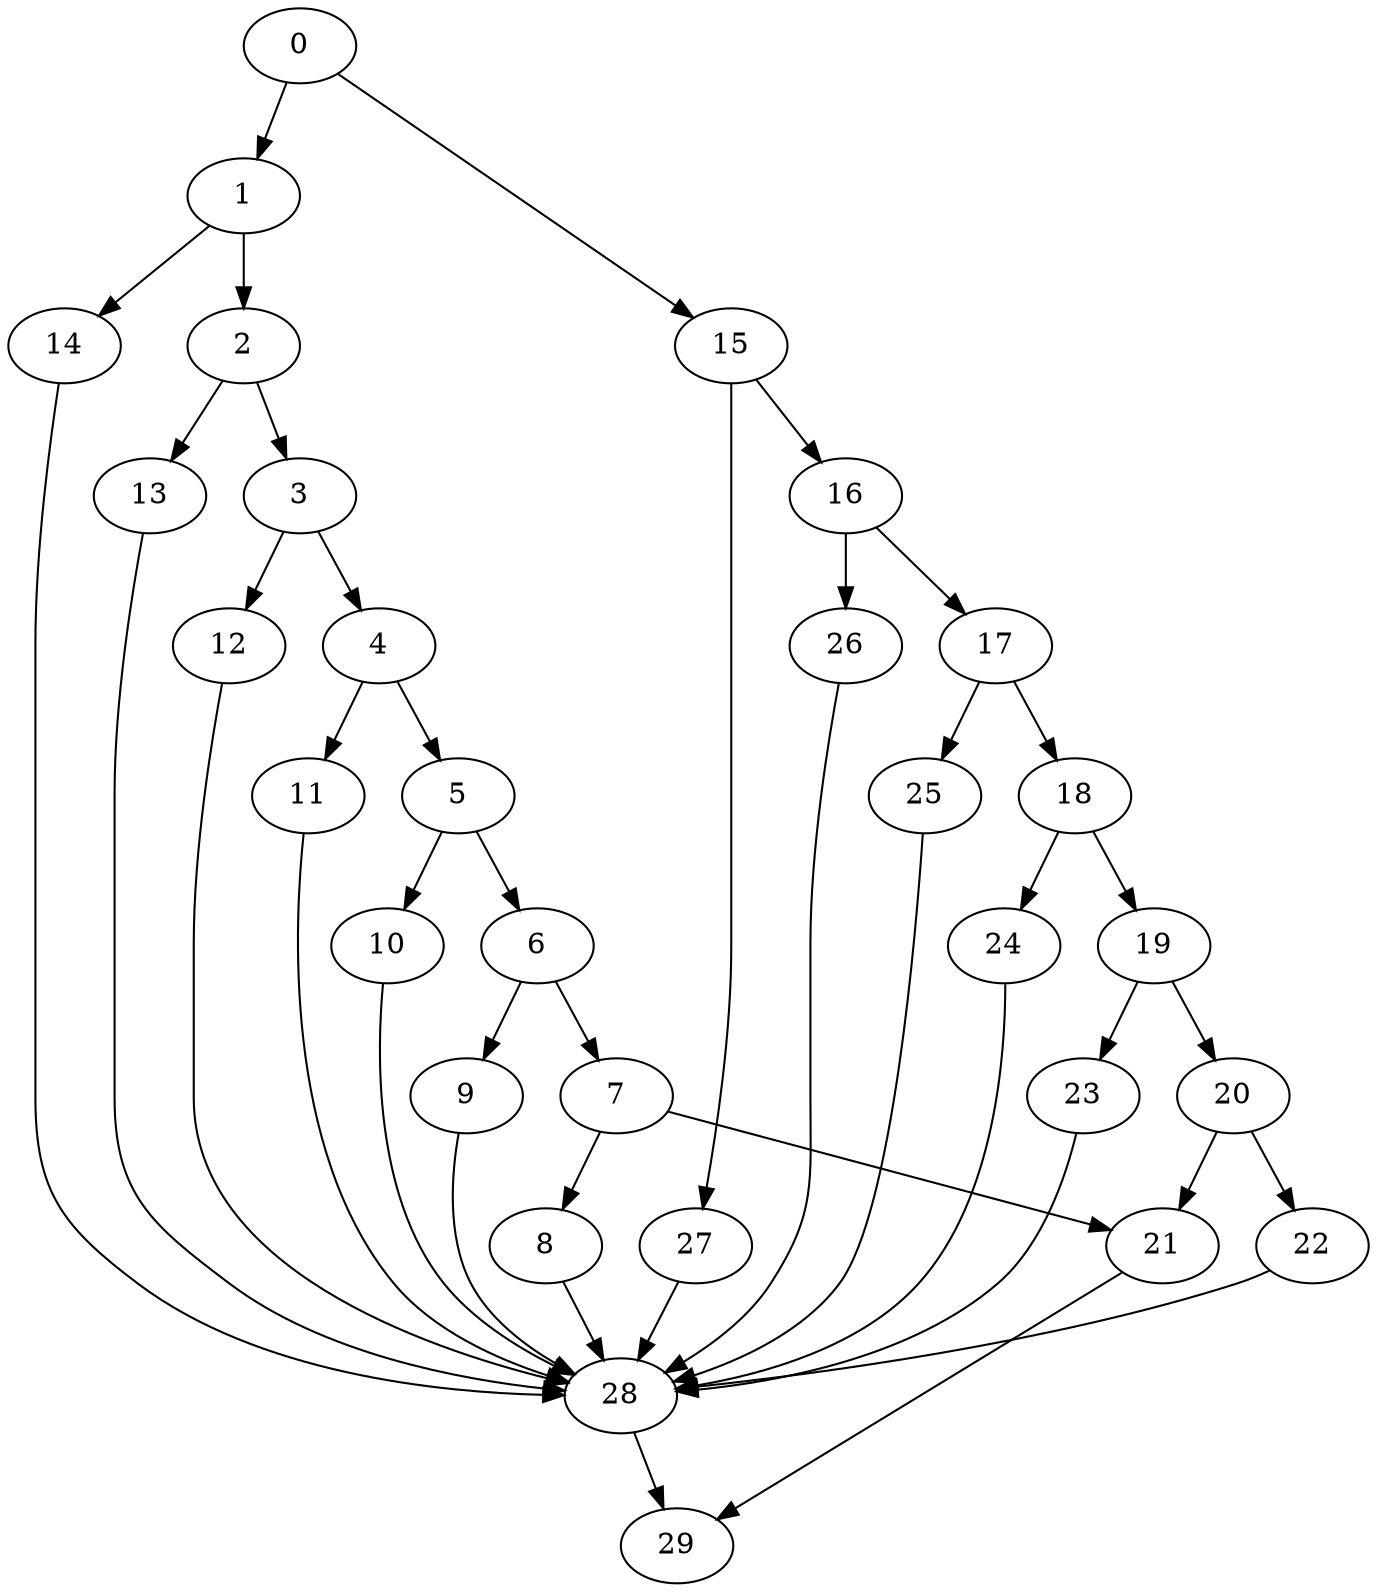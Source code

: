 digraph {
	0
	1
	2
	3
	4
	5
	6
	7
	8
	9
	10
	11
	12
	13
	14
	15
	16
	17
	18
	19
	20
	21
	22
	23
	24
	25
	26
	27
	28
	29
	2 -> 3
	5 -> 6
	0 -> 15
	7 -> 21
	20 -> 21
	18 -> 24
	4 -> 11
	16 -> 17
	20 -> 22
	17 -> 25
	0 -> 1
	18 -> 19
	15 -> 27
	28 -> 29
	21 -> 29
	3 -> 4
	6 -> 7
	6 -> 9
	5 -> 10
	2 -> 13
	19 -> 20
	19 -> 23
	4 -> 5
	1 -> 14
	16 -> 26
	14 -> 28
	24 -> 28
	27 -> 28
	8 -> 28
	9 -> 28
	12 -> 28
	13 -> 28
	22 -> 28
	23 -> 28
	25 -> 28
	26 -> 28
	10 -> 28
	11 -> 28
	7 -> 8
	3 -> 12
	15 -> 16
	1 -> 2
	17 -> 18
}
